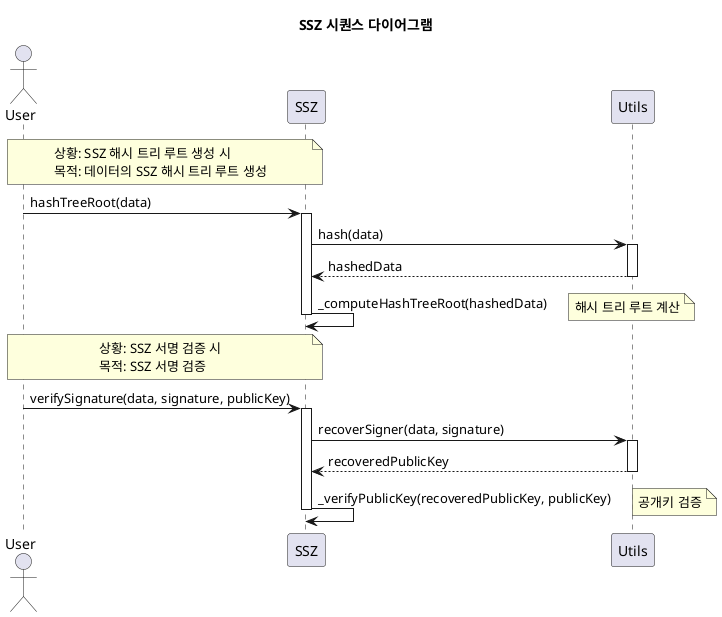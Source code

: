@startuml
title SSZ 시퀀스 다이어그램

actor User
participant "SSZ" as SSZ
participant "Utils" as U

note over User, SSZ
  상황: SSZ 해시 트리 루트 생성 시
  목적: 데이터의 SSZ 해시 트리 루트 생성
end note

User -> SSZ: hashTreeRoot(data)
activate SSZ
SSZ -> U: hash(data)
activate U
U --> SSZ: hashedData
deactivate U

SSZ -> SSZ: _computeHashTreeRoot(hashedData)
note right: 해시 트리 루트 계산
deactivate SSZ

note over User, SSZ
  상황: SSZ 서명 검증 시
  목적: SSZ 서명 검증
end note

User -> SSZ: verifySignature(data, signature, publicKey)
activate SSZ
SSZ -> U: recoverSigner(data, signature)
activate U
U --> SSZ: recoveredPublicKey
deactivate U

SSZ -> SSZ: _verifyPublicKey(recoveredPublicKey, publicKey)
note right: 공개키 검증
deactivate SSZ

@enduml 